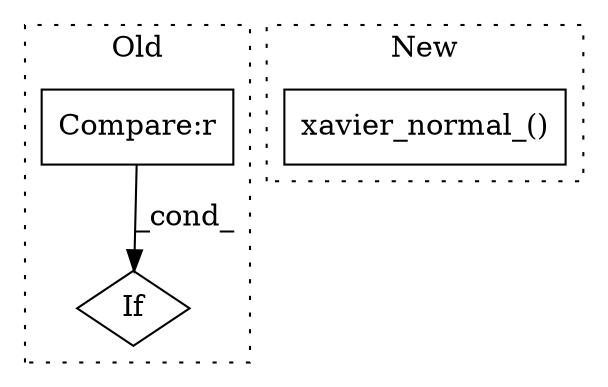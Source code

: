 digraph G {
subgraph cluster0 {
1 [label="If" a="96" s="982" l="3" shape="diamond"];
3 [label="Compare:r" a="40" s="985" l="29" shape="box"];
label = "Old";
style="dotted";
}
subgraph cluster1 {
2 [label="xavier_normal_()" a="75" s="1072,1114" l="29,1" shape="box"];
label = "New";
style="dotted";
}
3 -> 1 [label="_cond_"];
}